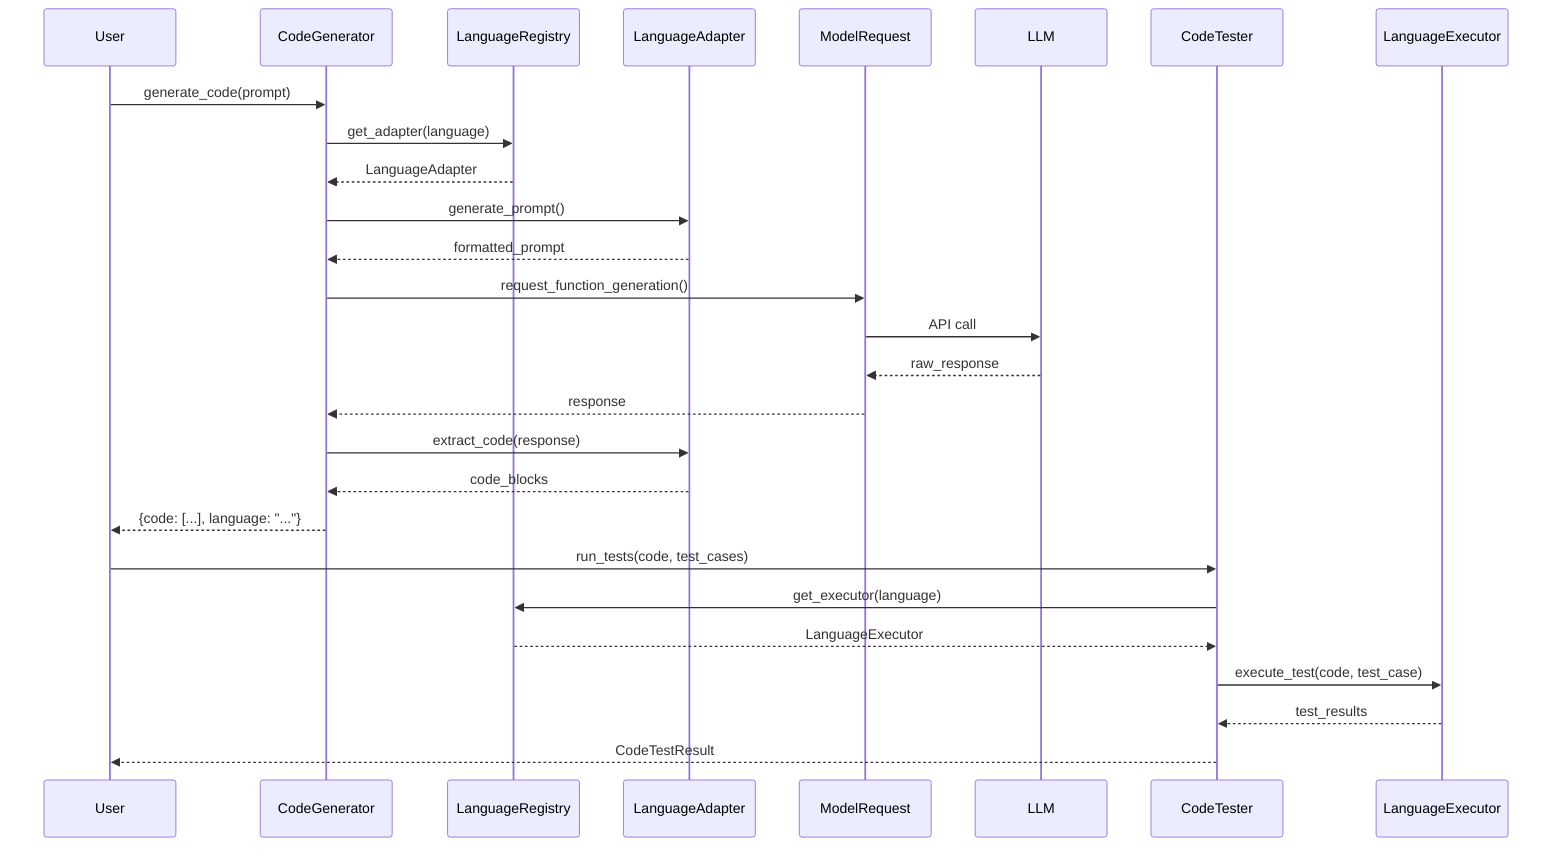 sequenceDiagram
    participant User
    participant CodeGenerator
    participant LanguageRegistry
    participant LanguageAdapter
    participant ModelRequest
    participant LLM
    participant CodeTester
    participant LanguageExecutor
    
    User->>CodeGenerator: generate_code(prompt)
    CodeGenerator->>LanguageRegistry: get_adapter(language)
    LanguageRegistry-->>CodeGenerator: LanguageAdapter
    CodeGenerator->>LanguageAdapter: generate_prompt()
    LanguageAdapter-->>CodeGenerator: formatted_prompt
    CodeGenerator->>ModelRequest: request_function_generation()
    ModelRequest->>LLM: API call
    LLM-->>ModelRequest: raw_response
    ModelRequest-->>CodeGenerator: response
    CodeGenerator->>LanguageAdapter: extract_code(response)
    LanguageAdapter-->>CodeGenerator: code_blocks
    CodeGenerator-->>User: {code: [...], language: "..."}
    
    User->>CodeTester: run_tests(code, test_cases)
    CodeTester->>LanguageRegistry: get_executor(language)
    LanguageRegistry-->>CodeTester: LanguageExecutor
    CodeTester->>LanguageExecutor: execute_test(code, test_case)
    LanguageExecutor-->>CodeTester: test_results
    CodeTester-->>User: CodeTestResult